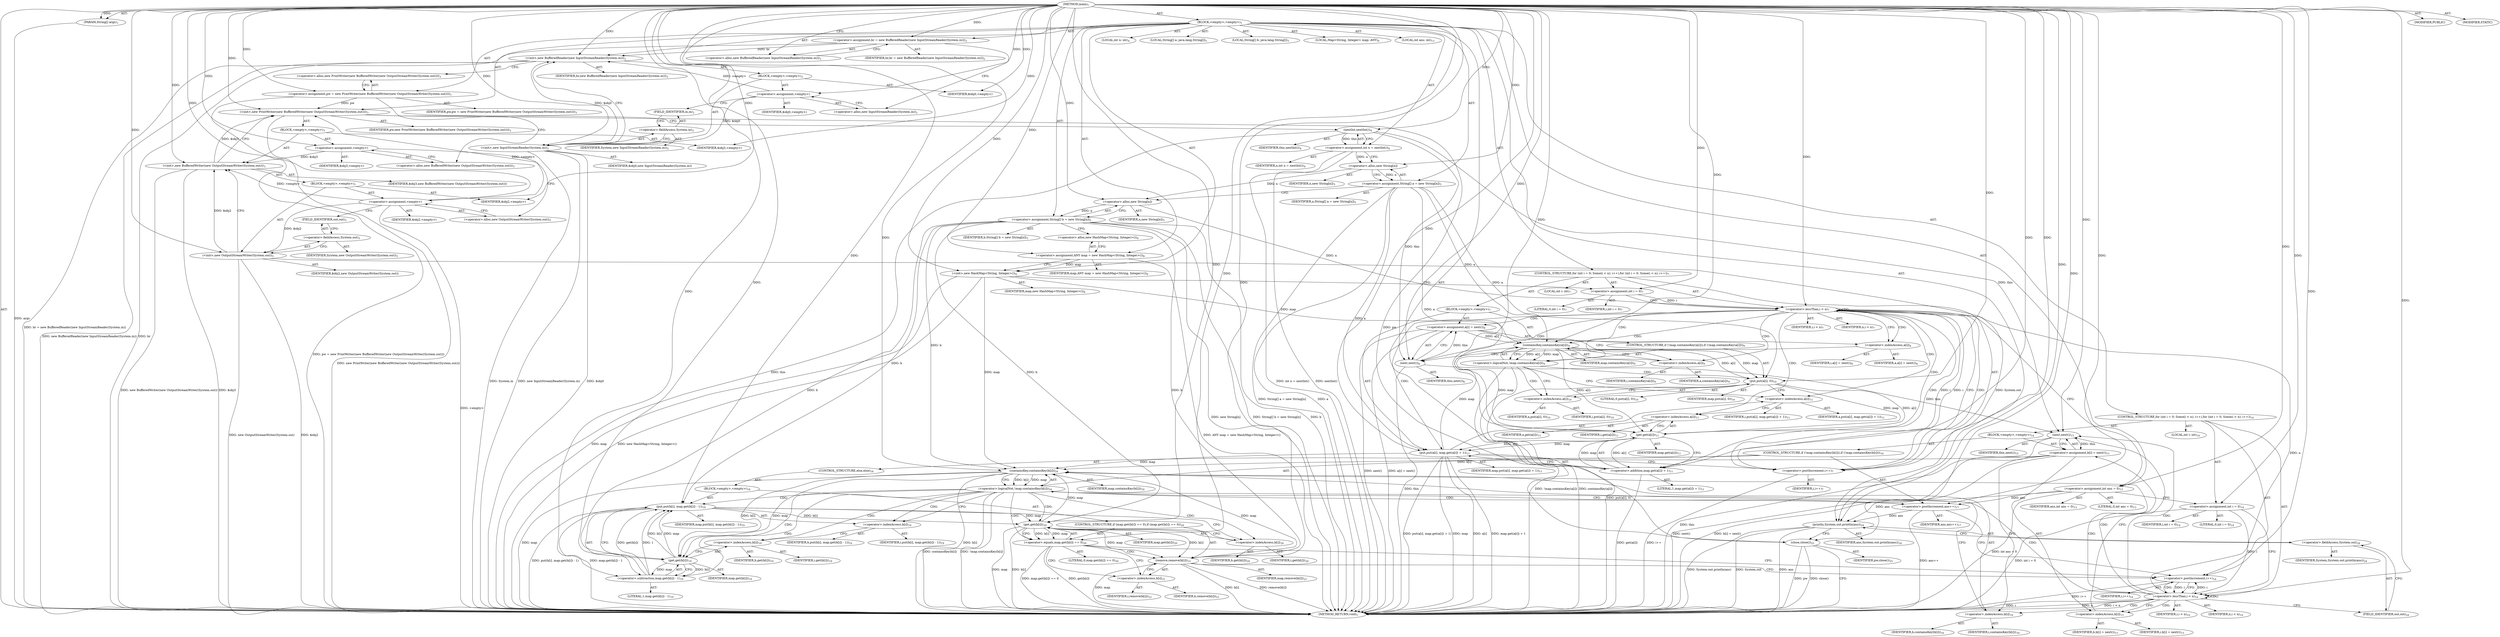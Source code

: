 digraph "main" {  
"19" [label = <(METHOD,main)<SUB>1</SUB>> ]
"20" [label = <(PARAM,String[] args)<SUB>1</SUB>> ]
"21" [label = <(BLOCK,&lt;empty&gt;,&lt;empty&gt;)<SUB>1</SUB>> ]
"22" [label = <(&lt;operator&gt;.assignment,br = new BufferedReader(new InputStreamReader(System.in)))<SUB>2</SUB>> ]
"23" [label = <(IDENTIFIER,br,br = new BufferedReader(new InputStreamReader(System.in)))<SUB>2</SUB>> ]
"24" [label = <(&lt;operator&gt;.alloc,new BufferedReader(new InputStreamReader(System.in)))<SUB>2</SUB>> ]
"25" [label = <(&lt;init&gt;,new BufferedReader(new InputStreamReader(System.in)))<SUB>2</SUB>> ]
"26" [label = <(IDENTIFIER,br,new BufferedReader(new InputStreamReader(System.in)))<SUB>2</SUB>> ]
"27" [label = <(BLOCK,&lt;empty&gt;,&lt;empty&gt;)<SUB>2</SUB>> ]
"28" [label = <(&lt;operator&gt;.assignment,&lt;empty&gt;)> ]
"29" [label = <(IDENTIFIER,$obj0,&lt;empty&gt;)> ]
"30" [label = <(&lt;operator&gt;.alloc,new InputStreamReader(System.in))<SUB>2</SUB>> ]
"31" [label = <(&lt;init&gt;,new InputStreamReader(System.in))<SUB>2</SUB>> ]
"32" [label = <(IDENTIFIER,$obj0,new InputStreamReader(System.in))> ]
"33" [label = <(&lt;operator&gt;.fieldAccess,System.in)<SUB>2</SUB>> ]
"34" [label = <(IDENTIFIER,System,new InputStreamReader(System.in))<SUB>2</SUB>> ]
"35" [label = <(FIELD_IDENTIFIER,in,in)<SUB>2</SUB>> ]
"36" [label = <(IDENTIFIER,$obj0,&lt;empty&gt;)> ]
"37" [label = <(&lt;operator&gt;.assignment,pw = new PrintWriter(new BufferedWriter(new OutputStreamWriter(System.out))))<SUB>3</SUB>> ]
"38" [label = <(IDENTIFIER,pw,pw = new PrintWriter(new BufferedWriter(new OutputStreamWriter(System.out))))<SUB>3</SUB>> ]
"39" [label = <(&lt;operator&gt;.alloc,new PrintWriter(new BufferedWriter(new OutputStreamWriter(System.out))))<SUB>3</SUB>> ]
"40" [label = <(&lt;init&gt;,new PrintWriter(new BufferedWriter(new OutputStreamWriter(System.out))))<SUB>3</SUB>> ]
"41" [label = <(IDENTIFIER,pw,new PrintWriter(new BufferedWriter(new OutputStreamWriter(System.out))))<SUB>3</SUB>> ]
"42" [label = <(BLOCK,&lt;empty&gt;,&lt;empty&gt;)<SUB>3</SUB>> ]
"43" [label = <(&lt;operator&gt;.assignment,&lt;empty&gt;)> ]
"44" [label = <(IDENTIFIER,$obj3,&lt;empty&gt;)> ]
"45" [label = <(&lt;operator&gt;.alloc,new BufferedWriter(new OutputStreamWriter(System.out)))<SUB>3</SUB>> ]
"46" [label = <(&lt;init&gt;,new BufferedWriter(new OutputStreamWriter(System.out)))<SUB>3</SUB>> ]
"47" [label = <(IDENTIFIER,$obj3,new BufferedWriter(new OutputStreamWriter(System.out)))> ]
"48" [label = <(BLOCK,&lt;empty&gt;,&lt;empty&gt;)<SUB>3</SUB>> ]
"49" [label = <(&lt;operator&gt;.assignment,&lt;empty&gt;)> ]
"50" [label = <(IDENTIFIER,$obj2,&lt;empty&gt;)> ]
"51" [label = <(&lt;operator&gt;.alloc,new OutputStreamWriter(System.out))<SUB>3</SUB>> ]
"52" [label = <(&lt;init&gt;,new OutputStreamWriter(System.out))<SUB>3</SUB>> ]
"53" [label = <(IDENTIFIER,$obj2,new OutputStreamWriter(System.out))> ]
"54" [label = <(&lt;operator&gt;.fieldAccess,System.out)<SUB>3</SUB>> ]
"55" [label = <(IDENTIFIER,System,new OutputStreamWriter(System.out))<SUB>3</SUB>> ]
"56" [label = <(FIELD_IDENTIFIER,out,out)<SUB>3</SUB>> ]
"57" [label = <(IDENTIFIER,$obj2,&lt;empty&gt;)> ]
"58" [label = <(IDENTIFIER,$obj3,&lt;empty&gt;)> ]
"59" [label = <(LOCAL,int n: int)<SUB>4</SUB>> ]
"60" [label = <(&lt;operator&gt;.assignment,int n = nextInt())<SUB>4</SUB>> ]
"61" [label = <(IDENTIFIER,n,int n = nextInt())<SUB>4</SUB>> ]
"62" [label = <(nextInt,nextInt())<SUB>4</SUB>> ]
"63" [label = <(IDENTIFIER,this,nextInt())<SUB>4</SUB>> ]
"64" [label = <(LOCAL,String[] a: java.lang.String[])<SUB>5</SUB>> ]
"65" [label = <(LOCAL,String[] b: java.lang.String[])<SUB>5</SUB>> ]
"66" [label = <(&lt;operator&gt;.assignment,String[] a = new String[n])<SUB>5</SUB>> ]
"67" [label = <(IDENTIFIER,a,String[] a = new String[n])<SUB>5</SUB>> ]
"68" [label = <(&lt;operator&gt;.alloc,new String[n])> ]
"69" [label = <(IDENTIFIER,n,new String[n])<SUB>5</SUB>> ]
"70" [label = <(&lt;operator&gt;.assignment,String[] b = new String[n])<SUB>5</SUB>> ]
"71" [label = <(IDENTIFIER,b,String[] b = new String[n])<SUB>5</SUB>> ]
"72" [label = <(&lt;operator&gt;.alloc,new String[n])> ]
"73" [label = <(IDENTIFIER,n,new String[n])<SUB>5</SUB>> ]
"4" [label = <(LOCAL,Map&lt;String, Integer&gt; map: ANY)<SUB>6</SUB>> ]
"74" [label = <(&lt;operator&gt;.assignment,ANY map = new HashMap&lt;String, Integer&gt;())<SUB>6</SUB>> ]
"75" [label = <(IDENTIFIER,map,ANY map = new HashMap&lt;String, Integer&gt;())<SUB>6</SUB>> ]
"76" [label = <(&lt;operator&gt;.alloc,new HashMap&lt;String, Integer&gt;())<SUB>6</SUB>> ]
"77" [label = <(&lt;init&gt;,new HashMap&lt;String, Integer&gt;())<SUB>6</SUB>> ]
"3" [label = <(IDENTIFIER,map,new HashMap&lt;String, Integer&gt;())<SUB>6</SUB>> ]
"78" [label = <(CONTROL_STRUCTURE,for (int i = 0; Some(i &lt; n); i++),for (int i = 0; Some(i &lt; n); i++))<SUB>7</SUB>> ]
"79" [label = <(LOCAL,int i: int)<SUB>7</SUB>> ]
"80" [label = <(&lt;operator&gt;.assignment,int i = 0)<SUB>7</SUB>> ]
"81" [label = <(IDENTIFIER,i,int i = 0)<SUB>7</SUB>> ]
"82" [label = <(LITERAL,0,int i = 0)<SUB>7</SUB>> ]
"83" [label = <(&lt;operator&gt;.lessThan,i &lt; n)<SUB>7</SUB>> ]
"84" [label = <(IDENTIFIER,i,i &lt; n)<SUB>7</SUB>> ]
"85" [label = <(IDENTIFIER,n,i &lt; n)<SUB>7</SUB>> ]
"86" [label = <(&lt;operator&gt;.postIncrement,i++)<SUB>7</SUB>> ]
"87" [label = <(IDENTIFIER,i,i++)<SUB>7</SUB>> ]
"88" [label = <(BLOCK,&lt;empty&gt;,&lt;empty&gt;)<SUB>7</SUB>> ]
"89" [label = <(&lt;operator&gt;.assignment,a[i] = next())<SUB>8</SUB>> ]
"90" [label = <(&lt;operator&gt;.indexAccess,a[i])<SUB>8</SUB>> ]
"91" [label = <(IDENTIFIER,a,a[i] = next())<SUB>8</SUB>> ]
"92" [label = <(IDENTIFIER,i,a[i] = next())<SUB>8</SUB>> ]
"93" [label = <(next,next())<SUB>8</SUB>> ]
"94" [label = <(IDENTIFIER,this,next())<SUB>8</SUB>> ]
"95" [label = <(CONTROL_STRUCTURE,if (!map.containsKey(a[i])),if (!map.containsKey(a[i])))<SUB>9</SUB>> ]
"96" [label = <(&lt;operator&gt;.logicalNot,!map.containsKey(a[i]))<SUB>9</SUB>> ]
"97" [label = <(containsKey,containsKey(a[i]))<SUB>9</SUB>> ]
"98" [label = <(IDENTIFIER,map,containsKey(a[i]))<SUB>9</SUB>> ]
"99" [label = <(&lt;operator&gt;.indexAccess,a[i])<SUB>9</SUB>> ]
"100" [label = <(IDENTIFIER,a,containsKey(a[i]))<SUB>9</SUB>> ]
"101" [label = <(IDENTIFIER,i,containsKey(a[i]))<SUB>9</SUB>> ]
"102" [label = <(put,put(a[i], 0))<SUB>10</SUB>> ]
"103" [label = <(IDENTIFIER,map,put(a[i], 0))<SUB>10</SUB>> ]
"104" [label = <(&lt;operator&gt;.indexAccess,a[i])<SUB>10</SUB>> ]
"105" [label = <(IDENTIFIER,a,put(a[i], 0))<SUB>10</SUB>> ]
"106" [label = <(IDENTIFIER,i,put(a[i], 0))<SUB>10</SUB>> ]
"107" [label = <(LITERAL,0,put(a[i], 0))<SUB>10</SUB>> ]
"108" [label = <(put,put(a[i], map.get(a[i]) + 1))<SUB>11</SUB>> ]
"109" [label = <(IDENTIFIER,map,put(a[i], map.get(a[i]) + 1))<SUB>11</SUB>> ]
"110" [label = <(&lt;operator&gt;.indexAccess,a[i])<SUB>11</SUB>> ]
"111" [label = <(IDENTIFIER,a,put(a[i], map.get(a[i]) + 1))<SUB>11</SUB>> ]
"112" [label = <(IDENTIFIER,i,put(a[i], map.get(a[i]) + 1))<SUB>11</SUB>> ]
"113" [label = <(&lt;operator&gt;.addition,map.get(a[i]) + 1)<SUB>11</SUB>> ]
"114" [label = <(get,get(a[i]))<SUB>11</SUB>> ]
"115" [label = <(IDENTIFIER,map,get(a[i]))<SUB>11</SUB>> ]
"116" [label = <(&lt;operator&gt;.indexAccess,a[i])<SUB>11</SUB>> ]
"117" [label = <(IDENTIFIER,a,get(a[i]))<SUB>11</SUB>> ]
"118" [label = <(IDENTIFIER,i,get(a[i]))<SUB>11</SUB>> ]
"119" [label = <(LITERAL,1,map.get(a[i]) + 1)<SUB>11</SUB>> ]
"120" [label = <(LOCAL,int ans: int)<SUB>13</SUB>> ]
"121" [label = <(&lt;operator&gt;.assignment,int ans = 0)<SUB>13</SUB>> ]
"122" [label = <(IDENTIFIER,ans,int ans = 0)<SUB>13</SUB>> ]
"123" [label = <(LITERAL,0,int ans = 0)<SUB>13</SUB>> ]
"124" [label = <(CONTROL_STRUCTURE,for (int i = 0; Some(i &lt; n); i++),for (int i = 0; Some(i &lt; n); i++))<SUB>14</SUB>> ]
"125" [label = <(LOCAL,int i: int)<SUB>14</SUB>> ]
"126" [label = <(&lt;operator&gt;.assignment,int i = 0)<SUB>14</SUB>> ]
"127" [label = <(IDENTIFIER,i,int i = 0)<SUB>14</SUB>> ]
"128" [label = <(LITERAL,0,int i = 0)<SUB>14</SUB>> ]
"129" [label = <(&lt;operator&gt;.lessThan,i &lt; n)<SUB>14</SUB>> ]
"130" [label = <(IDENTIFIER,i,i &lt; n)<SUB>14</SUB>> ]
"131" [label = <(IDENTIFIER,n,i &lt; n)<SUB>14</SUB>> ]
"132" [label = <(&lt;operator&gt;.postIncrement,i++)<SUB>14</SUB>> ]
"133" [label = <(IDENTIFIER,i,i++)<SUB>14</SUB>> ]
"134" [label = <(BLOCK,&lt;empty&gt;,&lt;empty&gt;)<SUB>14</SUB>> ]
"135" [label = <(&lt;operator&gt;.assignment,b[i] = next())<SUB>15</SUB>> ]
"136" [label = <(&lt;operator&gt;.indexAccess,b[i])<SUB>15</SUB>> ]
"137" [label = <(IDENTIFIER,b,b[i] = next())<SUB>15</SUB>> ]
"138" [label = <(IDENTIFIER,i,b[i] = next())<SUB>15</SUB>> ]
"139" [label = <(next,next())<SUB>15</SUB>> ]
"140" [label = <(IDENTIFIER,this,next())<SUB>15</SUB>> ]
"141" [label = <(CONTROL_STRUCTURE,if (!map.containsKey(b[i])),if (!map.containsKey(b[i])))<SUB>16</SUB>> ]
"142" [label = <(&lt;operator&gt;.logicalNot,!map.containsKey(b[i]))<SUB>16</SUB>> ]
"143" [label = <(containsKey,containsKey(b[i]))<SUB>16</SUB>> ]
"144" [label = <(IDENTIFIER,map,containsKey(b[i]))<SUB>16</SUB>> ]
"145" [label = <(&lt;operator&gt;.indexAccess,b[i])<SUB>16</SUB>> ]
"146" [label = <(IDENTIFIER,b,containsKey(b[i]))<SUB>16</SUB>> ]
"147" [label = <(IDENTIFIER,i,containsKey(b[i]))<SUB>16</SUB>> ]
"148" [label = <(&lt;operator&gt;.postIncrement,ans++)<SUB>17</SUB>> ]
"149" [label = <(IDENTIFIER,ans,ans++)<SUB>17</SUB>> ]
"150" [label = <(CONTROL_STRUCTURE,else,else)<SUB>18</SUB>> ]
"151" [label = <(BLOCK,&lt;empty&gt;,&lt;empty&gt;)<SUB>18</SUB>> ]
"152" [label = <(put,put(b[i], map.get(b[i]) - 1))<SUB>19</SUB>> ]
"153" [label = <(IDENTIFIER,map,put(b[i], map.get(b[i]) - 1))<SUB>19</SUB>> ]
"154" [label = <(&lt;operator&gt;.indexAccess,b[i])<SUB>19</SUB>> ]
"155" [label = <(IDENTIFIER,b,put(b[i], map.get(b[i]) - 1))<SUB>19</SUB>> ]
"156" [label = <(IDENTIFIER,i,put(b[i], map.get(b[i]) - 1))<SUB>19</SUB>> ]
"157" [label = <(&lt;operator&gt;.subtraction,map.get(b[i]) - 1)<SUB>19</SUB>> ]
"158" [label = <(get,get(b[i]))<SUB>19</SUB>> ]
"159" [label = <(IDENTIFIER,map,get(b[i]))<SUB>19</SUB>> ]
"160" [label = <(&lt;operator&gt;.indexAccess,b[i])<SUB>19</SUB>> ]
"161" [label = <(IDENTIFIER,b,get(b[i]))<SUB>19</SUB>> ]
"162" [label = <(IDENTIFIER,i,get(b[i]))<SUB>19</SUB>> ]
"163" [label = <(LITERAL,1,map.get(b[i]) - 1)<SUB>19</SUB>> ]
"164" [label = <(CONTROL_STRUCTURE,if (map.get(b[i]) == 0),if (map.get(b[i]) == 0))<SUB>20</SUB>> ]
"165" [label = <(&lt;operator&gt;.equals,map.get(b[i]) == 0)<SUB>20</SUB>> ]
"166" [label = <(get,get(b[i]))<SUB>20</SUB>> ]
"167" [label = <(IDENTIFIER,map,get(b[i]))<SUB>20</SUB>> ]
"168" [label = <(&lt;operator&gt;.indexAccess,b[i])<SUB>20</SUB>> ]
"169" [label = <(IDENTIFIER,b,get(b[i]))<SUB>20</SUB>> ]
"170" [label = <(IDENTIFIER,i,get(b[i]))<SUB>20</SUB>> ]
"171" [label = <(LITERAL,0,map.get(b[i]) == 0)<SUB>20</SUB>> ]
"172" [label = <(remove,remove(b[i]))<SUB>21</SUB>> ]
"173" [label = <(IDENTIFIER,map,remove(b[i]))<SUB>21</SUB>> ]
"174" [label = <(&lt;operator&gt;.indexAccess,b[i])<SUB>21</SUB>> ]
"175" [label = <(IDENTIFIER,b,remove(b[i]))<SUB>21</SUB>> ]
"176" [label = <(IDENTIFIER,i,remove(b[i]))<SUB>21</SUB>> ]
"177" [label = <(println,System.out.println(ans))<SUB>24</SUB>> ]
"178" [label = <(&lt;operator&gt;.fieldAccess,System.out)<SUB>24</SUB>> ]
"179" [label = <(IDENTIFIER,System,System.out.println(ans))<SUB>24</SUB>> ]
"180" [label = <(FIELD_IDENTIFIER,out,out)<SUB>24</SUB>> ]
"181" [label = <(IDENTIFIER,ans,System.out.println(ans))<SUB>24</SUB>> ]
"182" [label = <(close,close())<SUB>25</SUB>> ]
"183" [label = <(IDENTIFIER,pw,close())<SUB>25</SUB>> ]
"184" [label = <(MODIFIER,PUBLIC)> ]
"185" [label = <(MODIFIER,STATIC)> ]
"186" [label = <(METHOD_RETURN,void)<SUB>1</SUB>> ]
  "19" -> "20"  [ label = "AST: "] 
  "19" -> "21"  [ label = "AST: "] 
  "19" -> "184"  [ label = "AST: "] 
  "19" -> "185"  [ label = "AST: "] 
  "19" -> "186"  [ label = "AST: "] 
  "21" -> "22"  [ label = "AST: "] 
  "21" -> "25"  [ label = "AST: "] 
  "21" -> "37"  [ label = "AST: "] 
  "21" -> "40"  [ label = "AST: "] 
  "21" -> "59"  [ label = "AST: "] 
  "21" -> "60"  [ label = "AST: "] 
  "21" -> "64"  [ label = "AST: "] 
  "21" -> "65"  [ label = "AST: "] 
  "21" -> "66"  [ label = "AST: "] 
  "21" -> "70"  [ label = "AST: "] 
  "21" -> "4"  [ label = "AST: "] 
  "21" -> "74"  [ label = "AST: "] 
  "21" -> "77"  [ label = "AST: "] 
  "21" -> "78"  [ label = "AST: "] 
  "21" -> "120"  [ label = "AST: "] 
  "21" -> "121"  [ label = "AST: "] 
  "21" -> "124"  [ label = "AST: "] 
  "21" -> "177"  [ label = "AST: "] 
  "21" -> "182"  [ label = "AST: "] 
  "22" -> "23"  [ label = "AST: "] 
  "22" -> "24"  [ label = "AST: "] 
  "25" -> "26"  [ label = "AST: "] 
  "25" -> "27"  [ label = "AST: "] 
  "27" -> "28"  [ label = "AST: "] 
  "27" -> "31"  [ label = "AST: "] 
  "27" -> "36"  [ label = "AST: "] 
  "28" -> "29"  [ label = "AST: "] 
  "28" -> "30"  [ label = "AST: "] 
  "31" -> "32"  [ label = "AST: "] 
  "31" -> "33"  [ label = "AST: "] 
  "33" -> "34"  [ label = "AST: "] 
  "33" -> "35"  [ label = "AST: "] 
  "37" -> "38"  [ label = "AST: "] 
  "37" -> "39"  [ label = "AST: "] 
  "40" -> "41"  [ label = "AST: "] 
  "40" -> "42"  [ label = "AST: "] 
  "42" -> "43"  [ label = "AST: "] 
  "42" -> "46"  [ label = "AST: "] 
  "42" -> "58"  [ label = "AST: "] 
  "43" -> "44"  [ label = "AST: "] 
  "43" -> "45"  [ label = "AST: "] 
  "46" -> "47"  [ label = "AST: "] 
  "46" -> "48"  [ label = "AST: "] 
  "48" -> "49"  [ label = "AST: "] 
  "48" -> "52"  [ label = "AST: "] 
  "48" -> "57"  [ label = "AST: "] 
  "49" -> "50"  [ label = "AST: "] 
  "49" -> "51"  [ label = "AST: "] 
  "52" -> "53"  [ label = "AST: "] 
  "52" -> "54"  [ label = "AST: "] 
  "54" -> "55"  [ label = "AST: "] 
  "54" -> "56"  [ label = "AST: "] 
  "60" -> "61"  [ label = "AST: "] 
  "60" -> "62"  [ label = "AST: "] 
  "62" -> "63"  [ label = "AST: "] 
  "66" -> "67"  [ label = "AST: "] 
  "66" -> "68"  [ label = "AST: "] 
  "68" -> "69"  [ label = "AST: "] 
  "70" -> "71"  [ label = "AST: "] 
  "70" -> "72"  [ label = "AST: "] 
  "72" -> "73"  [ label = "AST: "] 
  "74" -> "75"  [ label = "AST: "] 
  "74" -> "76"  [ label = "AST: "] 
  "77" -> "3"  [ label = "AST: "] 
  "78" -> "79"  [ label = "AST: "] 
  "78" -> "80"  [ label = "AST: "] 
  "78" -> "83"  [ label = "AST: "] 
  "78" -> "86"  [ label = "AST: "] 
  "78" -> "88"  [ label = "AST: "] 
  "80" -> "81"  [ label = "AST: "] 
  "80" -> "82"  [ label = "AST: "] 
  "83" -> "84"  [ label = "AST: "] 
  "83" -> "85"  [ label = "AST: "] 
  "86" -> "87"  [ label = "AST: "] 
  "88" -> "89"  [ label = "AST: "] 
  "88" -> "95"  [ label = "AST: "] 
  "88" -> "108"  [ label = "AST: "] 
  "89" -> "90"  [ label = "AST: "] 
  "89" -> "93"  [ label = "AST: "] 
  "90" -> "91"  [ label = "AST: "] 
  "90" -> "92"  [ label = "AST: "] 
  "93" -> "94"  [ label = "AST: "] 
  "95" -> "96"  [ label = "AST: "] 
  "95" -> "102"  [ label = "AST: "] 
  "96" -> "97"  [ label = "AST: "] 
  "97" -> "98"  [ label = "AST: "] 
  "97" -> "99"  [ label = "AST: "] 
  "99" -> "100"  [ label = "AST: "] 
  "99" -> "101"  [ label = "AST: "] 
  "102" -> "103"  [ label = "AST: "] 
  "102" -> "104"  [ label = "AST: "] 
  "102" -> "107"  [ label = "AST: "] 
  "104" -> "105"  [ label = "AST: "] 
  "104" -> "106"  [ label = "AST: "] 
  "108" -> "109"  [ label = "AST: "] 
  "108" -> "110"  [ label = "AST: "] 
  "108" -> "113"  [ label = "AST: "] 
  "110" -> "111"  [ label = "AST: "] 
  "110" -> "112"  [ label = "AST: "] 
  "113" -> "114"  [ label = "AST: "] 
  "113" -> "119"  [ label = "AST: "] 
  "114" -> "115"  [ label = "AST: "] 
  "114" -> "116"  [ label = "AST: "] 
  "116" -> "117"  [ label = "AST: "] 
  "116" -> "118"  [ label = "AST: "] 
  "121" -> "122"  [ label = "AST: "] 
  "121" -> "123"  [ label = "AST: "] 
  "124" -> "125"  [ label = "AST: "] 
  "124" -> "126"  [ label = "AST: "] 
  "124" -> "129"  [ label = "AST: "] 
  "124" -> "132"  [ label = "AST: "] 
  "124" -> "134"  [ label = "AST: "] 
  "126" -> "127"  [ label = "AST: "] 
  "126" -> "128"  [ label = "AST: "] 
  "129" -> "130"  [ label = "AST: "] 
  "129" -> "131"  [ label = "AST: "] 
  "132" -> "133"  [ label = "AST: "] 
  "134" -> "135"  [ label = "AST: "] 
  "134" -> "141"  [ label = "AST: "] 
  "135" -> "136"  [ label = "AST: "] 
  "135" -> "139"  [ label = "AST: "] 
  "136" -> "137"  [ label = "AST: "] 
  "136" -> "138"  [ label = "AST: "] 
  "139" -> "140"  [ label = "AST: "] 
  "141" -> "142"  [ label = "AST: "] 
  "141" -> "148"  [ label = "AST: "] 
  "141" -> "150"  [ label = "AST: "] 
  "142" -> "143"  [ label = "AST: "] 
  "143" -> "144"  [ label = "AST: "] 
  "143" -> "145"  [ label = "AST: "] 
  "145" -> "146"  [ label = "AST: "] 
  "145" -> "147"  [ label = "AST: "] 
  "148" -> "149"  [ label = "AST: "] 
  "150" -> "151"  [ label = "AST: "] 
  "151" -> "152"  [ label = "AST: "] 
  "151" -> "164"  [ label = "AST: "] 
  "152" -> "153"  [ label = "AST: "] 
  "152" -> "154"  [ label = "AST: "] 
  "152" -> "157"  [ label = "AST: "] 
  "154" -> "155"  [ label = "AST: "] 
  "154" -> "156"  [ label = "AST: "] 
  "157" -> "158"  [ label = "AST: "] 
  "157" -> "163"  [ label = "AST: "] 
  "158" -> "159"  [ label = "AST: "] 
  "158" -> "160"  [ label = "AST: "] 
  "160" -> "161"  [ label = "AST: "] 
  "160" -> "162"  [ label = "AST: "] 
  "164" -> "165"  [ label = "AST: "] 
  "164" -> "172"  [ label = "AST: "] 
  "165" -> "166"  [ label = "AST: "] 
  "165" -> "171"  [ label = "AST: "] 
  "166" -> "167"  [ label = "AST: "] 
  "166" -> "168"  [ label = "AST: "] 
  "168" -> "169"  [ label = "AST: "] 
  "168" -> "170"  [ label = "AST: "] 
  "172" -> "173"  [ label = "AST: "] 
  "172" -> "174"  [ label = "AST: "] 
  "174" -> "175"  [ label = "AST: "] 
  "174" -> "176"  [ label = "AST: "] 
  "177" -> "178"  [ label = "AST: "] 
  "177" -> "181"  [ label = "AST: "] 
  "178" -> "179"  [ label = "AST: "] 
  "178" -> "180"  [ label = "AST: "] 
  "182" -> "183"  [ label = "AST: "] 
  "22" -> "30"  [ label = "CFG: "] 
  "25" -> "39"  [ label = "CFG: "] 
  "37" -> "45"  [ label = "CFG: "] 
  "40" -> "62"  [ label = "CFG: "] 
  "60" -> "68"  [ label = "CFG: "] 
  "66" -> "72"  [ label = "CFG: "] 
  "70" -> "76"  [ label = "CFG: "] 
  "74" -> "77"  [ label = "CFG: "] 
  "77" -> "80"  [ label = "CFG: "] 
  "121" -> "126"  [ label = "CFG: "] 
  "177" -> "182"  [ label = "CFG: "] 
  "182" -> "186"  [ label = "CFG: "] 
  "24" -> "22"  [ label = "CFG: "] 
  "39" -> "37"  [ label = "CFG: "] 
  "62" -> "60"  [ label = "CFG: "] 
  "68" -> "66"  [ label = "CFG: "] 
  "72" -> "70"  [ label = "CFG: "] 
  "76" -> "74"  [ label = "CFG: "] 
  "80" -> "83"  [ label = "CFG: "] 
  "83" -> "90"  [ label = "CFG: "] 
  "83" -> "121"  [ label = "CFG: "] 
  "86" -> "83"  [ label = "CFG: "] 
  "126" -> "129"  [ label = "CFG: "] 
  "129" -> "136"  [ label = "CFG: "] 
  "129" -> "180"  [ label = "CFG: "] 
  "132" -> "129"  [ label = "CFG: "] 
  "178" -> "177"  [ label = "CFG: "] 
  "28" -> "35"  [ label = "CFG: "] 
  "31" -> "25"  [ label = "CFG: "] 
  "43" -> "51"  [ label = "CFG: "] 
  "46" -> "40"  [ label = "CFG: "] 
  "89" -> "99"  [ label = "CFG: "] 
  "108" -> "86"  [ label = "CFG: "] 
  "135" -> "145"  [ label = "CFG: "] 
  "180" -> "178"  [ label = "CFG: "] 
  "30" -> "28"  [ label = "CFG: "] 
  "33" -> "31"  [ label = "CFG: "] 
  "45" -> "43"  [ label = "CFG: "] 
  "90" -> "93"  [ label = "CFG: "] 
  "93" -> "89"  [ label = "CFG: "] 
  "96" -> "104"  [ label = "CFG: "] 
  "96" -> "110"  [ label = "CFG: "] 
  "102" -> "110"  [ label = "CFG: "] 
  "110" -> "116"  [ label = "CFG: "] 
  "113" -> "108"  [ label = "CFG: "] 
  "136" -> "139"  [ label = "CFG: "] 
  "139" -> "135"  [ label = "CFG: "] 
  "142" -> "148"  [ label = "CFG: "] 
  "142" -> "154"  [ label = "CFG: "] 
  "148" -> "132"  [ label = "CFG: "] 
  "35" -> "33"  [ label = "CFG: "] 
  "49" -> "56"  [ label = "CFG: "] 
  "52" -> "46"  [ label = "CFG: "] 
  "97" -> "96"  [ label = "CFG: "] 
  "104" -> "102"  [ label = "CFG: "] 
  "114" -> "113"  [ label = "CFG: "] 
  "143" -> "142"  [ label = "CFG: "] 
  "51" -> "49"  [ label = "CFG: "] 
  "54" -> "52"  [ label = "CFG: "] 
  "99" -> "97"  [ label = "CFG: "] 
  "116" -> "114"  [ label = "CFG: "] 
  "145" -> "143"  [ label = "CFG: "] 
  "152" -> "168"  [ label = "CFG: "] 
  "56" -> "54"  [ label = "CFG: "] 
  "154" -> "160"  [ label = "CFG: "] 
  "157" -> "152"  [ label = "CFG: "] 
  "165" -> "174"  [ label = "CFG: "] 
  "165" -> "132"  [ label = "CFG: "] 
  "172" -> "132"  [ label = "CFG: "] 
  "158" -> "157"  [ label = "CFG: "] 
  "166" -> "165"  [ label = "CFG: "] 
  "174" -> "172"  [ label = "CFG: "] 
  "160" -> "158"  [ label = "CFG: "] 
  "168" -> "166"  [ label = "CFG: "] 
  "19" -> "24"  [ label = "CFG: "] 
  "20" -> "186"  [ label = "DDG: args"] 
  "22" -> "186"  [ label = "DDG: br = new BufferedReader(new InputStreamReader(System.in))"] 
  "25" -> "186"  [ label = "DDG: br"] 
  "31" -> "186"  [ label = "DDG: $obj0"] 
  "31" -> "186"  [ label = "DDG: System.in"] 
  "31" -> "186"  [ label = "DDG: new InputStreamReader(System.in)"] 
  "25" -> "186"  [ label = "DDG: new BufferedReader(new InputStreamReader(System.in))"] 
  "37" -> "186"  [ label = "DDG: pw = new PrintWriter(new BufferedWriter(new OutputStreamWriter(System.out)))"] 
  "46" -> "186"  [ label = "DDG: $obj3"] 
  "49" -> "186"  [ label = "DDG: &lt;empty&gt;"] 
  "52" -> "186"  [ label = "DDG: $obj2"] 
  "52" -> "186"  [ label = "DDG: new OutputStreamWriter(System.out)"] 
  "46" -> "186"  [ label = "DDG: new BufferedWriter(new OutputStreamWriter(System.out))"] 
  "40" -> "186"  [ label = "DDG: new PrintWriter(new BufferedWriter(new OutputStreamWriter(System.out)))"] 
  "62" -> "186"  [ label = "DDG: this"] 
  "60" -> "186"  [ label = "DDG: nextInt()"] 
  "60" -> "186"  [ label = "DDG: int n = nextInt()"] 
  "66" -> "186"  [ label = "DDG: a"] 
  "66" -> "186"  [ label = "DDG: String[] a = new String[n]"] 
  "70" -> "186"  [ label = "DDG: b"] 
  "70" -> "186"  [ label = "DDG: new String[n]"] 
  "70" -> "186"  [ label = "DDG: String[] b = new String[n]"] 
  "74" -> "186"  [ label = "DDG: ANY map = new HashMap&lt;String, Integer&gt;()"] 
  "77" -> "186"  [ label = "DDG: map"] 
  "77" -> "186"  [ label = "DDG: new HashMap&lt;String, Integer&gt;()"] 
  "121" -> "186"  [ label = "DDG: int ans = 0"] 
  "126" -> "186"  [ label = "DDG: int i = 0"] 
  "129" -> "186"  [ label = "DDG: i"] 
  "129" -> "186"  [ label = "DDG: n"] 
  "129" -> "186"  [ label = "DDG: i &lt; n"] 
  "177" -> "186"  [ label = "DDG: System.out"] 
  "177" -> "186"  [ label = "DDG: ans"] 
  "177" -> "186"  [ label = "DDG: System.out.println(ans)"] 
  "182" -> "186"  [ label = "DDG: pw"] 
  "182" -> "186"  [ label = "DDG: close()"] 
  "139" -> "186"  [ label = "DDG: this"] 
  "135" -> "186"  [ label = "DDG: next()"] 
  "135" -> "186"  [ label = "DDG: b[i] = next()"] 
  "143" -> "186"  [ label = "DDG: map"] 
  "143" -> "186"  [ label = "DDG: b[i]"] 
  "142" -> "186"  [ label = "DDG: containsKey(b[i])"] 
  "142" -> "186"  [ label = "DDG: !map.containsKey(b[i])"] 
  "152" -> "186"  [ label = "DDG: map.get(b[i]) - 1"] 
  "152" -> "186"  [ label = "DDG: put(b[i], map.get(b[i]) - 1)"] 
  "166" -> "186"  [ label = "DDG: map"] 
  "166" -> "186"  [ label = "DDG: b[i]"] 
  "165" -> "186"  [ label = "DDG: get(b[i])"] 
  "165" -> "186"  [ label = "DDG: map.get(b[i]) == 0"] 
  "172" -> "186"  [ label = "DDG: map"] 
  "172" -> "186"  [ label = "DDG: b[i]"] 
  "172" -> "186"  [ label = "DDG: remove(b[i])"] 
  "148" -> "186"  [ label = "DDG: ans++"] 
  "132" -> "186"  [ label = "DDG: i++"] 
  "93" -> "186"  [ label = "DDG: this"] 
  "89" -> "186"  [ label = "DDG: next()"] 
  "89" -> "186"  [ label = "DDG: a[i] = next()"] 
  "96" -> "186"  [ label = "DDG: containsKey(a[i])"] 
  "96" -> "186"  [ label = "DDG: !map.containsKey(a[i])"] 
  "102" -> "186"  [ label = "DDG: put(a[i], 0)"] 
  "108" -> "186"  [ label = "DDG: map"] 
  "108" -> "186"  [ label = "DDG: a[i]"] 
  "113" -> "186"  [ label = "DDG: get(a[i])"] 
  "108" -> "186"  [ label = "DDG: map.get(a[i]) + 1"] 
  "108" -> "186"  [ label = "DDG: put(a[i], map.get(a[i]) + 1)"] 
  "86" -> "186"  [ label = "DDG: i++"] 
  "19" -> "20"  [ label = "DDG: "] 
  "19" -> "22"  [ label = "DDG: "] 
  "19" -> "37"  [ label = "DDG: "] 
  "62" -> "60"  [ label = "DDG: this"] 
  "68" -> "66"  [ label = "DDG: n"] 
  "72" -> "70"  [ label = "DDG: n"] 
  "19" -> "74"  [ label = "DDG: "] 
  "19" -> "121"  [ label = "DDG: "] 
  "22" -> "25"  [ label = "DDG: br"] 
  "19" -> "25"  [ label = "DDG: "] 
  "28" -> "25"  [ label = "DDG: &lt;empty&gt;"] 
  "31" -> "25"  [ label = "DDG: $obj0"] 
  "37" -> "40"  [ label = "DDG: pw"] 
  "19" -> "40"  [ label = "DDG: "] 
  "49" -> "40"  [ label = "DDG: &lt;empty&gt;"] 
  "46" -> "40"  [ label = "DDG: $obj3"] 
  "74" -> "77"  [ label = "DDG: map"] 
  "19" -> "77"  [ label = "DDG: "] 
  "19" -> "80"  [ label = "DDG: "] 
  "19" -> "126"  [ label = "DDG: "] 
  "52" -> "177"  [ label = "DDG: System.out"] 
  "121" -> "177"  [ label = "DDG: ans"] 
  "148" -> "177"  [ label = "DDG: ans"] 
  "19" -> "177"  [ label = "DDG: "] 
  "40" -> "182"  [ label = "DDG: pw"] 
  "19" -> "182"  [ label = "DDG: "] 
  "19" -> "28"  [ label = "DDG: "] 
  "19" -> "36"  [ label = "DDG: "] 
  "19" -> "43"  [ label = "DDG: "] 
  "19" -> "58"  [ label = "DDG: "] 
  "19" -> "62"  [ label = "DDG: "] 
  "60" -> "68"  [ label = "DDG: n"] 
  "19" -> "68"  [ label = "DDG: "] 
  "68" -> "72"  [ label = "DDG: n"] 
  "19" -> "72"  [ label = "DDG: "] 
  "80" -> "83"  [ label = "DDG: i"] 
  "86" -> "83"  [ label = "DDG: i"] 
  "19" -> "83"  [ label = "DDG: "] 
  "72" -> "83"  [ label = "DDG: n"] 
  "83" -> "86"  [ label = "DDG: i"] 
  "19" -> "86"  [ label = "DDG: "] 
  "93" -> "89"  [ label = "DDG: this"] 
  "126" -> "129"  [ label = "DDG: i"] 
  "132" -> "129"  [ label = "DDG: i"] 
  "19" -> "129"  [ label = "DDG: "] 
  "83" -> "129"  [ label = "DDG: n"] 
  "129" -> "132"  [ label = "DDG: i"] 
  "19" -> "132"  [ label = "DDG: "] 
  "139" -> "135"  [ label = "DDG: this"] 
  "28" -> "31"  [ label = "DDG: $obj0"] 
  "19" -> "31"  [ label = "DDG: "] 
  "43" -> "46"  [ label = "DDG: $obj3"] 
  "19" -> "46"  [ label = "DDG: "] 
  "49" -> "46"  [ label = "DDG: &lt;empty&gt;"] 
  "52" -> "46"  [ label = "DDG: $obj2"] 
  "114" -> "108"  [ label = "DDG: map"] 
  "19" -> "108"  [ label = "DDG: "] 
  "66" -> "108"  [ label = "DDG: a"] 
  "114" -> "108"  [ label = "DDG: a[i]"] 
  "19" -> "49"  [ label = "DDG: "] 
  "19" -> "57"  [ label = "DDG: "] 
  "62" -> "93"  [ label = "DDG: this"] 
  "19" -> "93"  [ label = "DDG: "] 
  "97" -> "96"  [ label = "DDG: map"] 
  "97" -> "96"  [ label = "DDG: a[i]"] 
  "97" -> "102"  [ label = "DDG: map"] 
  "19" -> "102"  [ label = "DDG: "] 
  "66" -> "102"  [ label = "DDG: a"] 
  "97" -> "102"  [ label = "DDG: a[i]"] 
  "114" -> "113"  [ label = "DDG: map"] 
  "114" -> "113"  [ label = "DDG: a[i]"] 
  "19" -> "113"  [ label = "DDG: "] 
  "62" -> "139"  [ label = "DDG: this"] 
  "93" -> "139"  [ label = "DDG: this"] 
  "19" -> "139"  [ label = "DDG: "] 
  "143" -> "142"  [ label = "DDG: map"] 
  "143" -> "142"  [ label = "DDG: b[i]"] 
  "121" -> "148"  [ label = "DDG: ans"] 
  "19" -> "148"  [ label = "DDG: "] 
  "49" -> "52"  [ label = "DDG: $obj2"] 
  "19" -> "52"  [ label = "DDG: "] 
  "77" -> "97"  [ label = "DDG: map"] 
  "108" -> "97"  [ label = "DDG: map"] 
  "19" -> "97"  [ label = "DDG: "] 
  "66" -> "97"  [ label = "DDG: a"] 
  "89" -> "97"  [ label = "DDG: a[i]"] 
  "97" -> "114"  [ label = "DDG: map"] 
  "102" -> "114"  [ label = "DDG: map"] 
  "19" -> "114"  [ label = "DDG: "] 
  "66" -> "114"  [ label = "DDG: a"] 
  "97" -> "114"  [ label = "DDG: a[i]"] 
  "102" -> "114"  [ label = "DDG: a[i]"] 
  "77" -> "143"  [ label = "DDG: map"] 
  "166" -> "143"  [ label = "DDG: map"] 
  "172" -> "143"  [ label = "DDG: map"] 
  "108" -> "143"  [ label = "DDG: map"] 
  "19" -> "143"  [ label = "DDG: "] 
  "70" -> "143"  [ label = "DDG: b"] 
  "135" -> "143"  [ label = "DDG: b[i]"] 
  "158" -> "152"  [ label = "DDG: map"] 
  "19" -> "152"  [ label = "DDG: "] 
  "70" -> "152"  [ label = "DDG: b"] 
  "158" -> "152"  [ label = "DDG: b[i]"] 
  "157" -> "152"  [ label = "DDG: get(b[i])"] 
  "157" -> "152"  [ label = "DDG: 1"] 
  "158" -> "157"  [ label = "DDG: map"] 
  "158" -> "157"  [ label = "DDG: b[i]"] 
  "19" -> "157"  [ label = "DDG: "] 
  "166" -> "165"  [ label = "DDG: map"] 
  "166" -> "165"  [ label = "DDG: b[i]"] 
  "19" -> "165"  [ label = "DDG: "] 
  "166" -> "172"  [ label = "DDG: map"] 
  "19" -> "172"  [ label = "DDG: "] 
  "70" -> "172"  [ label = "DDG: b"] 
  "166" -> "172"  [ label = "DDG: b[i]"] 
  "143" -> "158"  [ label = "DDG: map"] 
  "19" -> "158"  [ label = "DDG: "] 
  "70" -> "158"  [ label = "DDG: b"] 
  "143" -> "158"  [ label = "DDG: b[i]"] 
  "152" -> "166"  [ label = "DDG: map"] 
  "19" -> "166"  [ label = "DDG: "] 
  "70" -> "166"  [ label = "DDG: b"] 
  "152" -> "166"  [ label = "DDG: b[i]"] 
  "83" -> "96"  [ label = "CDG: "] 
  "83" -> "89"  [ label = "CDG: "] 
  "83" -> "113"  [ label = "CDG: "] 
  "83" -> "116"  [ label = "CDG: "] 
  "83" -> "99"  [ label = "CDG: "] 
  "83" -> "114"  [ label = "CDG: "] 
  "83" -> "97"  [ label = "CDG: "] 
  "83" -> "93"  [ label = "CDG: "] 
  "83" -> "90"  [ label = "CDG: "] 
  "83" -> "83"  [ label = "CDG: "] 
  "83" -> "110"  [ label = "CDG: "] 
  "83" -> "108"  [ label = "CDG: "] 
  "83" -> "86"  [ label = "CDG: "] 
  "129" -> "136"  [ label = "CDG: "] 
  "129" -> "145"  [ label = "CDG: "] 
  "129" -> "132"  [ label = "CDG: "] 
  "129" -> "142"  [ label = "CDG: "] 
  "129" -> "129"  [ label = "CDG: "] 
  "129" -> "143"  [ label = "CDG: "] 
  "129" -> "135"  [ label = "CDG: "] 
  "129" -> "139"  [ label = "CDG: "] 
  "96" -> "102"  [ label = "CDG: "] 
  "96" -> "104"  [ label = "CDG: "] 
  "142" -> "160"  [ label = "CDG: "] 
  "142" -> "154"  [ label = "CDG: "] 
  "142" -> "166"  [ label = "CDG: "] 
  "142" -> "168"  [ label = "CDG: "] 
  "142" -> "157"  [ label = "CDG: "] 
  "142" -> "148"  [ label = "CDG: "] 
  "142" -> "152"  [ label = "CDG: "] 
  "142" -> "165"  [ label = "CDG: "] 
  "142" -> "158"  [ label = "CDG: "] 
  "165" -> "174"  [ label = "CDG: "] 
  "165" -> "172"  [ label = "CDG: "] 
}
